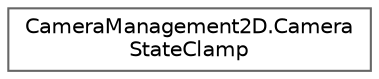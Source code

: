 digraph "Graphical Class Hierarchy"
{
 // LATEX_PDF_SIZE
  bgcolor="transparent";
  edge [fontname=Helvetica,fontsize=10,labelfontname=Helvetica,labelfontsize=10];
  node [fontname=Helvetica,fontsize=10,shape=box,height=0.2,width=0.4];
  rankdir="LR";
  Node0 [id="Node000000",label="CameraManagement2D.Camera\lStateClamp",height=0.2,width=0.4,color="grey40", fillcolor="white", style="filled",URL="$class_camera_management2_d_1_1_camera_state_clamp.html",tooltip="Provides functionality to clamp the camera state, including position, bounds, and zoom."];
}
